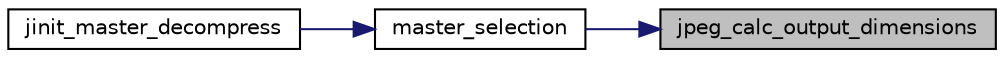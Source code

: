 digraph "jpeg_calc_output_dimensions"
{
 // LATEX_PDF_SIZE
  bgcolor="transparent";
  edge [fontname="Helvetica",fontsize="10",labelfontname="Helvetica",labelfontsize="10"];
  node [fontname="Helvetica",fontsize="10",shape=record];
  rankdir="RL";
  Node156 [label="jpeg_calc_output_dimensions",height=0.2,width=0.4,color="black", fillcolor="grey75", style="filled", fontcolor="black",tooltip=" "];
  Node156 -> Node157 [dir="back",color="midnightblue",fontsize="10",style="solid"];
  Node157 [label="master_selection",height=0.2,width=0.4,color="black",URL="$jdmaster_8c.html#a440a4f3af47f35f6dd2a353329bc3baf",tooltip=" "];
  Node157 -> Node158 [dir="back",color="midnightblue",fontsize="10",style="solid"];
  Node158 [label="jinit_master_decompress",height=0.2,width=0.4,color="black",URL="$jdmaster_8c.html#a103160e5ec5fd80c654e74f633b14818",tooltip=" "];
}
